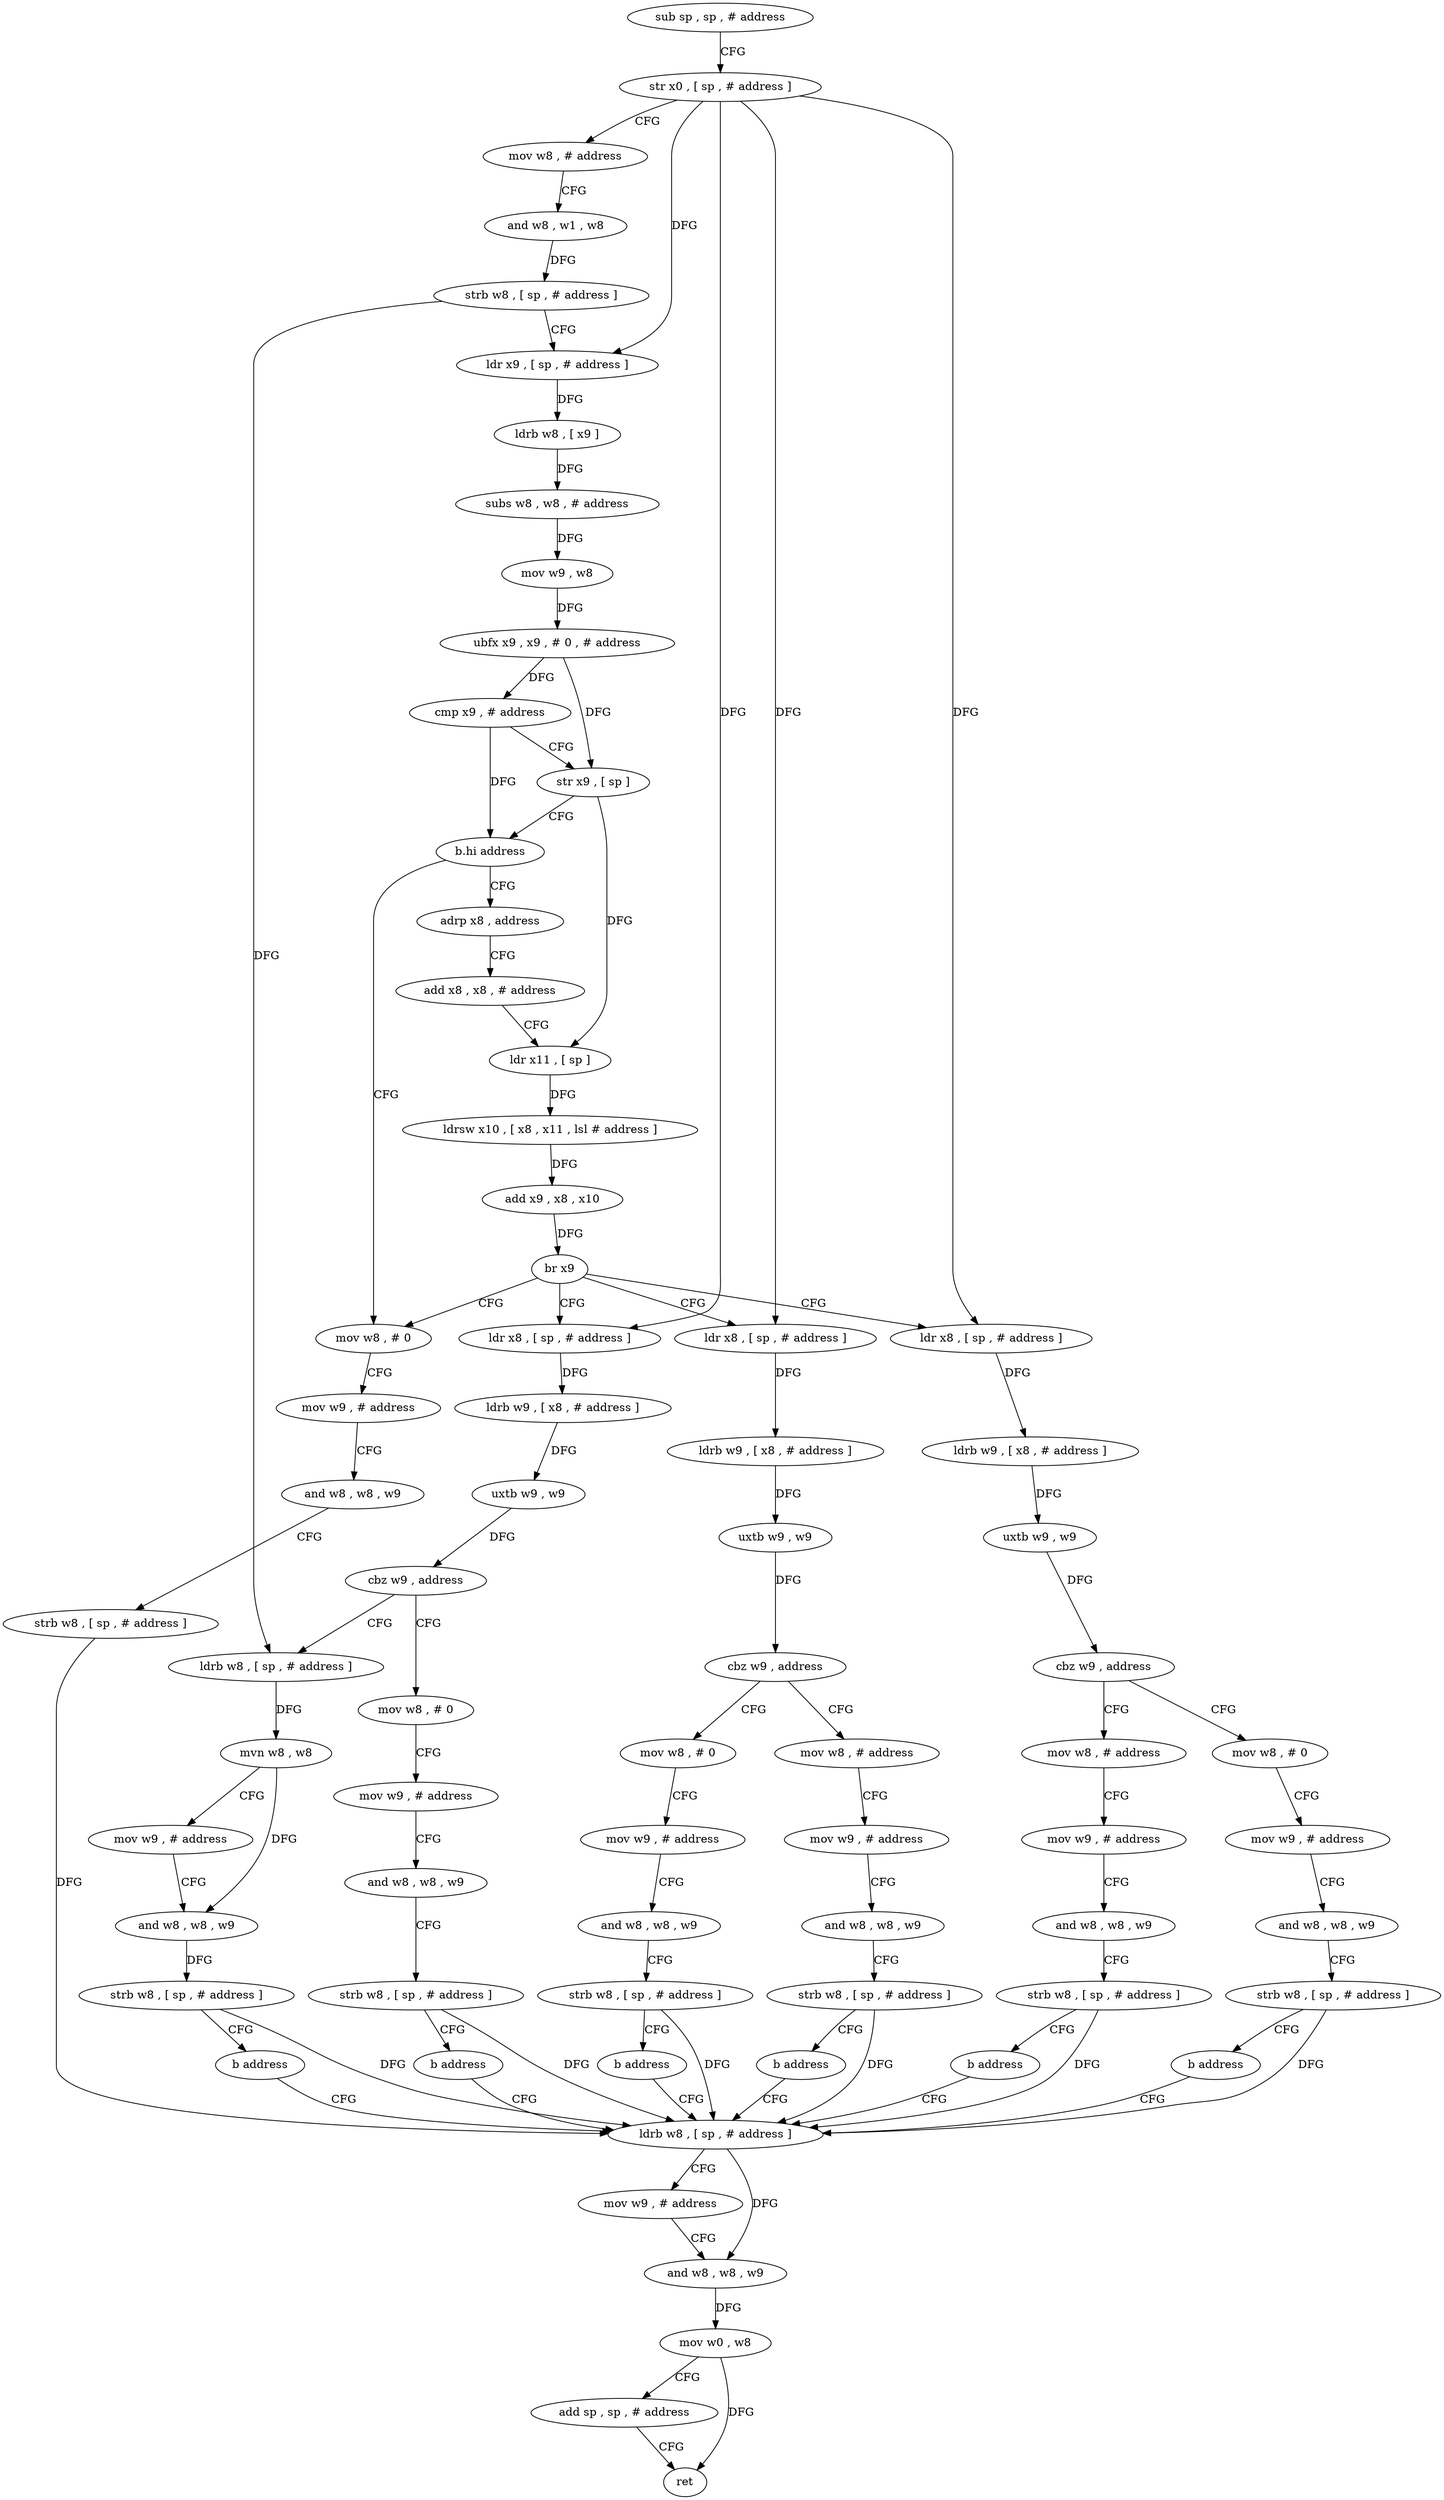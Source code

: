 digraph "func" {
"4248420" [label = "sub sp , sp , # address" ]
"4248424" [label = "str x0 , [ sp , # address ]" ]
"4248428" [label = "mov w8 , # address" ]
"4248432" [label = "and w8 , w1 , w8" ]
"4248436" [label = "strb w8 , [ sp , # address ]" ]
"4248440" [label = "ldr x9 , [ sp , # address ]" ]
"4248444" [label = "ldrb w8 , [ x9 ]" ]
"4248448" [label = "subs w8 , w8 , # address" ]
"4248452" [label = "mov w9 , w8" ]
"4248456" [label = "ubfx x9 , x9 , # 0 , # address" ]
"4248460" [label = "cmp x9 , # address" ]
"4248464" [label = "str x9 , [ sp ]" ]
"4248468" [label = "b.hi address" ]
"4248668" [label = "mov w8 , # 0" ]
"4248472" [label = "adrp x8 , address" ]
"4248672" [label = "mov w9 , # address" ]
"4248676" [label = "and w8 , w8 , w9" ]
"4248680" [label = "strb w8 , [ sp , # address ]" ]
"4248684" [label = "ldrb w8 , [ sp , # address ]" ]
"4248476" [label = "add x8 , x8 , # address" ]
"4248480" [label = "ldr x11 , [ sp ]" ]
"4248484" [label = "ldrsw x10 , [ x8 , x11 , lsl # address ]" ]
"4248488" [label = "add x9 , x8 , x10" ]
"4248492" [label = "br x9" ]
"4248496" [label = "ldr x8 , [ sp , # address ]" ]
"4248552" [label = "ldr x8 , [ sp , # address ]" ]
"4248612" [label = "ldr x8 , [ sp , # address ]" ]
"4248500" [label = "ldrb w9 , [ x8 , # address ]" ]
"4248504" [label = "uxtb w9 , w9" ]
"4248508" [label = "cbz w9 , address" ]
"4248532" [label = "mov w8 , # 0" ]
"4248512" [label = "mov w8 , # address" ]
"4248556" [label = "ldrb w9 , [ x8 , # address ]" ]
"4248560" [label = "uxtb w9 , w9" ]
"4248564" [label = "cbz w9 , address" ]
"4248588" [label = "ldrb w8 , [ sp , # address ]" ]
"4248568" [label = "mov w8 , # 0" ]
"4248616" [label = "ldrb w9 , [ x8 , # address ]" ]
"4248620" [label = "uxtb w9 , w9" ]
"4248624" [label = "cbz w9 , address" ]
"4248648" [label = "mov w8 , # address" ]
"4248628" [label = "mov w8 , # 0" ]
"4248536" [label = "mov w9 , # address" ]
"4248540" [label = "and w8 , w8 , w9" ]
"4248544" [label = "strb w8 , [ sp , # address ]" ]
"4248548" [label = "b address" ]
"4248516" [label = "mov w9 , # address" ]
"4248520" [label = "and w8 , w8 , w9" ]
"4248524" [label = "strb w8 , [ sp , # address ]" ]
"4248528" [label = "b address" ]
"4248592" [label = "mvn w8 , w8" ]
"4248596" [label = "mov w9 , # address" ]
"4248600" [label = "and w8 , w8 , w9" ]
"4248604" [label = "strb w8 , [ sp , # address ]" ]
"4248608" [label = "b address" ]
"4248572" [label = "mov w9 , # address" ]
"4248576" [label = "and w8 , w8 , w9" ]
"4248580" [label = "strb w8 , [ sp , # address ]" ]
"4248584" [label = "b address" ]
"4248652" [label = "mov w9 , # address" ]
"4248656" [label = "and w8 , w8 , w9" ]
"4248660" [label = "strb w8 , [ sp , # address ]" ]
"4248664" [label = "b address" ]
"4248632" [label = "mov w9 , # address" ]
"4248636" [label = "and w8 , w8 , w9" ]
"4248640" [label = "strb w8 , [ sp , # address ]" ]
"4248644" [label = "b address" ]
"4248688" [label = "mov w9 , # address" ]
"4248692" [label = "and w8 , w8 , w9" ]
"4248696" [label = "mov w0 , w8" ]
"4248700" [label = "add sp , sp , # address" ]
"4248704" [label = "ret" ]
"4248420" -> "4248424" [ label = "CFG" ]
"4248424" -> "4248428" [ label = "CFG" ]
"4248424" -> "4248440" [ label = "DFG" ]
"4248424" -> "4248496" [ label = "DFG" ]
"4248424" -> "4248552" [ label = "DFG" ]
"4248424" -> "4248612" [ label = "DFG" ]
"4248428" -> "4248432" [ label = "CFG" ]
"4248432" -> "4248436" [ label = "DFG" ]
"4248436" -> "4248440" [ label = "CFG" ]
"4248436" -> "4248588" [ label = "DFG" ]
"4248440" -> "4248444" [ label = "DFG" ]
"4248444" -> "4248448" [ label = "DFG" ]
"4248448" -> "4248452" [ label = "DFG" ]
"4248452" -> "4248456" [ label = "DFG" ]
"4248456" -> "4248460" [ label = "DFG" ]
"4248456" -> "4248464" [ label = "DFG" ]
"4248460" -> "4248464" [ label = "CFG" ]
"4248460" -> "4248468" [ label = "DFG" ]
"4248464" -> "4248468" [ label = "CFG" ]
"4248464" -> "4248480" [ label = "DFG" ]
"4248468" -> "4248668" [ label = "CFG" ]
"4248468" -> "4248472" [ label = "CFG" ]
"4248668" -> "4248672" [ label = "CFG" ]
"4248472" -> "4248476" [ label = "CFG" ]
"4248672" -> "4248676" [ label = "CFG" ]
"4248676" -> "4248680" [ label = "CFG" ]
"4248680" -> "4248684" [ label = "DFG" ]
"4248684" -> "4248688" [ label = "CFG" ]
"4248684" -> "4248692" [ label = "DFG" ]
"4248476" -> "4248480" [ label = "CFG" ]
"4248480" -> "4248484" [ label = "DFG" ]
"4248484" -> "4248488" [ label = "DFG" ]
"4248488" -> "4248492" [ label = "DFG" ]
"4248492" -> "4248496" [ label = "CFG" ]
"4248492" -> "4248552" [ label = "CFG" ]
"4248492" -> "4248612" [ label = "CFG" ]
"4248492" -> "4248668" [ label = "CFG" ]
"4248496" -> "4248500" [ label = "DFG" ]
"4248552" -> "4248556" [ label = "DFG" ]
"4248612" -> "4248616" [ label = "DFG" ]
"4248500" -> "4248504" [ label = "DFG" ]
"4248504" -> "4248508" [ label = "DFG" ]
"4248508" -> "4248532" [ label = "CFG" ]
"4248508" -> "4248512" [ label = "CFG" ]
"4248532" -> "4248536" [ label = "CFG" ]
"4248512" -> "4248516" [ label = "CFG" ]
"4248556" -> "4248560" [ label = "DFG" ]
"4248560" -> "4248564" [ label = "DFG" ]
"4248564" -> "4248588" [ label = "CFG" ]
"4248564" -> "4248568" [ label = "CFG" ]
"4248588" -> "4248592" [ label = "DFG" ]
"4248568" -> "4248572" [ label = "CFG" ]
"4248616" -> "4248620" [ label = "DFG" ]
"4248620" -> "4248624" [ label = "DFG" ]
"4248624" -> "4248648" [ label = "CFG" ]
"4248624" -> "4248628" [ label = "CFG" ]
"4248648" -> "4248652" [ label = "CFG" ]
"4248628" -> "4248632" [ label = "CFG" ]
"4248536" -> "4248540" [ label = "CFG" ]
"4248540" -> "4248544" [ label = "CFG" ]
"4248544" -> "4248548" [ label = "CFG" ]
"4248544" -> "4248684" [ label = "DFG" ]
"4248548" -> "4248684" [ label = "CFG" ]
"4248516" -> "4248520" [ label = "CFG" ]
"4248520" -> "4248524" [ label = "CFG" ]
"4248524" -> "4248528" [ label = "CFG" ]
"4248524" -> "4248684" [ label = "DFG" ]
"4248528" -> "4248684" [ label = "CFG" ]
"4248592" -> "4248596" [ label = "CFG" ]
"4248592" -> "4248600" [ label = "DFG" ]
"4248596" -> "4248600" [ label = "CFG" ]
"4248600" -> "4248604" [ label = "DFG" ]
"4248604" -> "4248608" [ label = "CFG" ]
"4248604" -> "4248684" [ label = "DFG" ]
"4248608" -> "4248684" [ label = "CFG" ]
"4248572" -> "4248576" [ label = "CFG" ]
"4248576" -> "4248580" [ label = "CFG" ]
"4248580" -> "4248584" [ label = "CFG" ]
"4248580" -> "4248684" [ label = "DFG" ]
"4248584" -> "4248684" [ label = "CFG" ]
"4248652" -> "4248656" [ label = "CFG" ]
"4248656" -> "4248660" [ label = "CFG" ]
"4248660" -> "4248664" [ label = "CFG" ]
"4248660" -> "4248684" [ label = "DFG" ]
"4248664" -> "4248684" [ label = "CFG" ]
"4248632" -> "4248636" [ label = "CFG" ]
"4248636" -> "4248640" [ label = "CFG" ]
"4248640" -> "4248644" [ label = "CFG" ]
"4248640" -> "4248684" [ label = "DFG" ]
"4248644" -> "4248684" [ label = "CFG" ]
"4248688" -> "4248692" [ label = "CFG" ]
"4248692" -> "4248696" [ label = "DFG" ]
"4248696" -> "4248700" [ label = "CFG" ]
"4248696" -> "4248704" [ label = "DFG" ]
"4248700" -> "4248704" [ label = "CFG" ]
}
